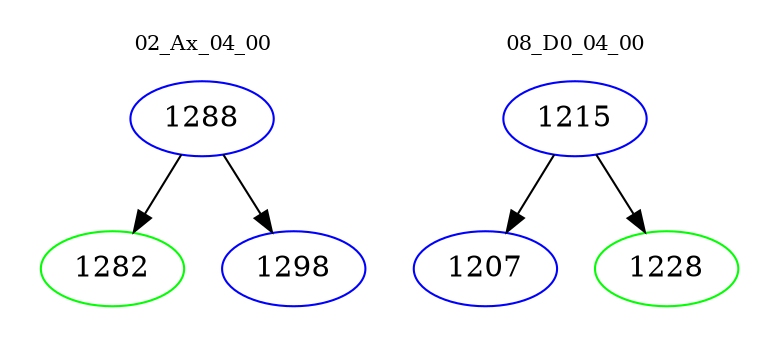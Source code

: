 digraph{
subgraph cluster_0 {
color = white
label = "02_Ax_04_00";
fontsize=10;
T0_1288 [label="1288", color="blue"]
T0_1288 -> T0_1282 [color="black"]
T0_1282 [label="1282", color="green"]
T0_1288 -> T0_1298 [color="black"]
T0_1298 [label="1298", color="blue"]
}
subgraph cluster_1 {
color = white
label = "08_D0_04_00";
fontsize=10;
T1_1215 [label="1215", color="blue"]
T1_1215 -> T1_1207 [color="black"]
T1_1207 [label="1207", color="blue"]
T1_1215 -> T1_1228 [color="black"]
T1_1228 [label="1228", color="green"]
}
}
